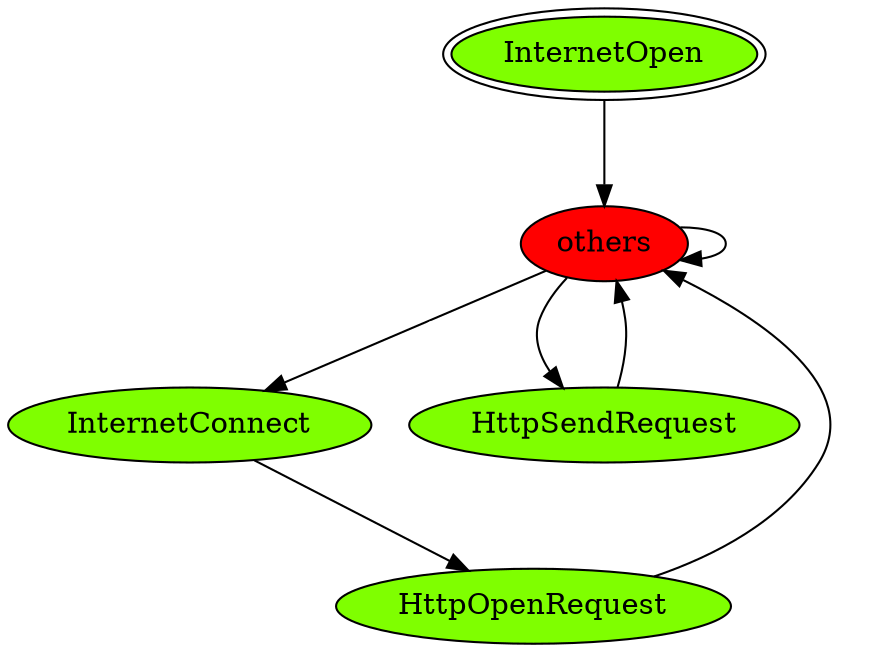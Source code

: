 digraph "./REPORTS/6756/API_PER_CATEGORY/InternetConnect.exe_7344_Windows Internet (WinINet)_API_per_Category_Transition_Matrix" {
	InternetOpen [label=InternetOpen fillcolor=chartreuse peripheries=2 style=filled]
	others [label=others fillcolor=red style=filled]
	InternetOpen -> others [label=1.0 fontcolor=white]
	others -> others [label=0.998 fontcolor=white]
	InternetConnect [label=InternetConnect fillcolor=chartreuse style=filled]
	others -> InternetConnect [label=0.001 fontcolor=white]
	HttpSendRequest [label=HttpSendRequest fillcolor=chartreuse style=filled]
	others -> HttpSendRequest [label=0.001 fontcolor=white]
	HttpOpenRequest [label=HttpOpenRequest fillcolor=chartreuse style=filled]
	InternetConnect -> HttpOpenRequest [label=1.0 fontcolor=white]
	HttpOpenRequest -> others [label=1.0 fontcolor=white]
	HttpSendRequest -> others [label=1.0 fontcolor=white]
}

